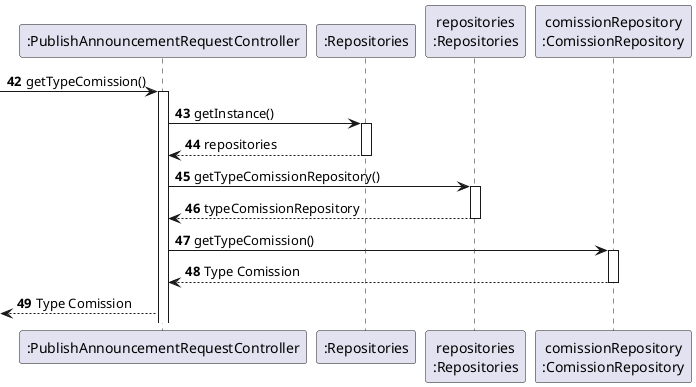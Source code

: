 @startuml
'https://plantuml.com/sequence-diagram

participant ":PublishAnnouncementRequestController" as PublishAnnouncementRequestController
participant ":Repositories" as Singleton
participant "repositories\n:Repositories" as repositories
participant "comissionRepository\n:ComissionRepository" as ComissionRepository


autonumber 42

 -> PublishAnnouncementRequestController : getTypeComission()
           activate PublishAnnouncementRequestController

           PublishAnnouncementRequestController -> Singleton : getInstance()
           activate Singleton

           Singleton --> PublishAnnouncementRequestController : repositories
           deactivate Singleton

           PublishAnnouncementRequestController -> repositories : getTypeComissionRepository()
           activate repositories

           repositories --> PublishAnnouncementRequestController : typeComissionRepository
           deactivate repositories

               PublishAnnouncementRequestController -> ComissionRepository : getTypeComission()
                activate ComissionRepository

                ComissionRepository --> PublishAnnouncementRequestController : Type Comission
                deactivate ComissionRepository

   <-- PublishAnnouncementRequestController  : Type Comission

@enduml